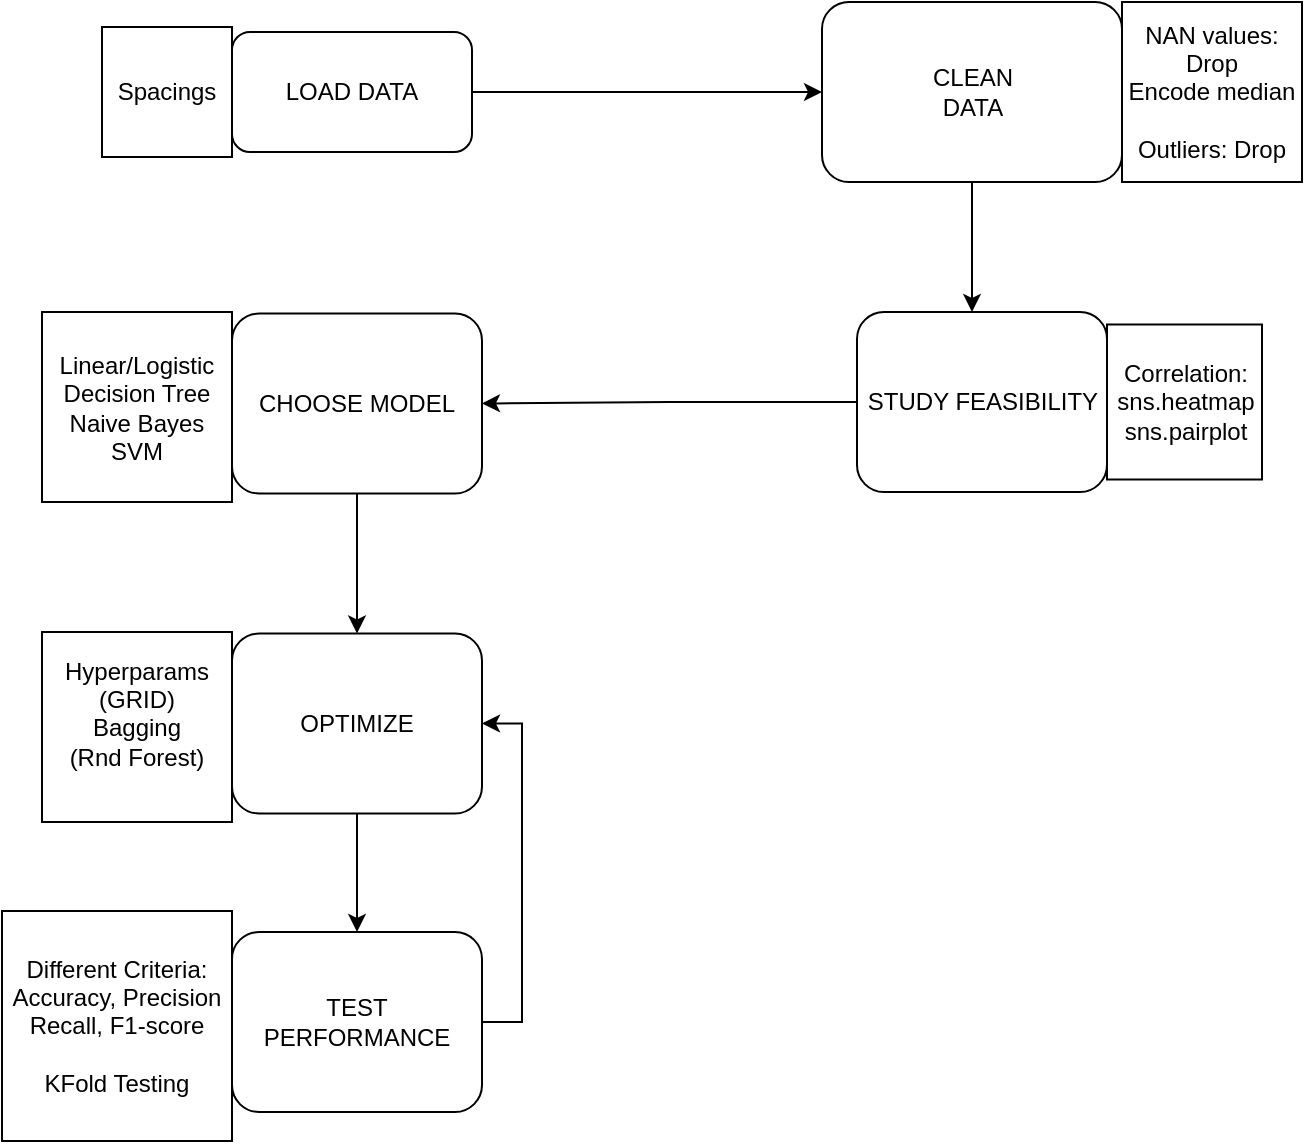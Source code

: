 <mxfile version="13.8.8" type="github">
  <diagram id="OFECMw4n-5aPi4hLvuJl" name="Page-1">
    <mxGraphModel dx="1021" dy="598" grid="1" gridSize="10" guides="1" tooltips="1" connect="1" arrows="1" fold="1" page="1" pageScale="1" pageWidth="827" pageHeight="1169" math="0" shadow="0">
      <root>
        <mxCell id="0" />
        <mxCell id="1" parent="0" />
        <mxCell id="K-FJkxnAm1ZP8jVMZ8uA-9" style="edgeStyle=orthogonalEdgeStyle;rounded=0;orthogonalLoop=1;jettySize=auto;html=1;entryX=0;entryY=0.5;entryDx=0;entryDy=0;" edge="1" parent="1" source="K-FJkxnAm1ZP8jVMZ8uA-1" target="K-FJkxnAm1ZP8jVMZ8uA-5">
          <mxGeometry relative="1" as="geometry" />
        </mxCell>
        <mxCell id="K-FJkxnAm1ZP8jVMZ8uA-1" value="" style="rounded=1;whiteSpace=wrap;html=1;" vertex="1" parent="1">
          <mxGeometry x="175" y="80" width="120" height="60" as="geometry" />
        </mxCell>
        <mxCell id="K-FJkxnAm1ZP8jVMZ8uA-2" value="LOAD DATA" style="text;html=1;strokeColor=none;fillColor=none;align=center;verticalAlign=middle;whiteSpace=wrap;rounded=0;" vertex="1" parent="1">
          <mxGeometry x="195" y="100" width="80" height="20" as="geometry" />
        </mxCell>
        <mxCell id="K-FJkxnAm1ZP8jVMZ8uA-10" style="edgeStyle=orthogonalEdgeStyle;rounded=0;orthogonalLoop=1;jettySize=auto;html=1;exitX=0.5;exitY=1;exitDx=0;exitDy=0;" edge="1" parent="1" source="K-FJkxnAm1ZP8jVMZ8uA-5">
          <mxGeometry relative="1" as="geometry">
            <mxPoint x="545" y="220" as="targetPoint" />
          </mxGeometry>
        </mxCell>
        <mxCell id="K-FJkxnAm1ZP8jVMZ8uA-5" value="" style="rounded=1;whiteSpace=wrap;html=1;" vertex="1" parent="1">
          <mxGeometry x="470" y="65" width="150" height="90" as="geometry" />
        </mxCell>
        <mxCell id="K-FJkxnAm1ZP8jVMZ8uA-6" value="CLEAN DATA" style="text;html=1;strokeColor=none;fillColor=none;align=center;verticalAlign=middle;whiteSpace=wrap;rounded=0;" vertex="1" parent="1">
          <mxGeometry x="507.5" y="100" width="75" height="20" as="geometry" />
        </mxCell>
        <mxCell id="K-FJkxnAm1ZP8jVMZ8uA-8" value="&lt;div&gt;Correlation:&lt;/div&gt;&lt;div&gt;sns.heatmap&lt;/div&gt;&lt;div&gt;sns.pairplot&lt;/div&gt;" style="whiteSpace=wrap;html=1;aspect=fixed;" vertex="1" parent="1">
          <mxGeometry x="612.5" y="226.25" width="77.5" height="77.5" as="geometry" />
        </mxCell>
        <mxCell id="K-FJkxnAm1ZP8jVMZ8uA-24" style="edgeStyle=orthogonalEdgeStyle;rounded=0;orthogonalLoop=1;jettySize=auto;html=1;exitX=0.5;exitY=1;exitDx=0;exitDy=0;entryX=0.5;entryY=0;entryDx=0;entryDy=0;" edge="1" parent="1" source="K-FJkxnAm1ZP8jVMZ8uA-12" target="K-FJkxnAm1ZP8jVMZ8uA-20">
          <mxGeometry relative="1" as="geometry" />
        </mxCell>
        <mxCell id="K-FJkxnAm1ZP8jVMZ8uA-12" value="CHOOSE MODEL" style="rounded=1;whiteSpace=wrap;html=1;" vertex="1" parent="1">
          <mxGeometry x="175" y="220.75" width="125" height="90" as="geometry" />
        </mxCell>
        <mxCell id="K-FJkxnAm1ZP8jVMZ8uA-15" value="&lt;div&gt;NAN values:&lt;/div&gt;&lt;div&gt;Drop&lt;/div&gt;&lt;div&gt;Encode median&lt;br&gt;&lt;/div&gt;&lt;div&gt;&lt;br&gt;&lt;/div&gt;&lt;div&gt;Outliers: Drop&lt;br&gt;&lt;/div&gt;" style="whiteSpace=wrap;html=1;aspect=fixed;" vertex="1" parent="1">
          <mxGeometry x="620" y="65" width="90" height="90" as="geometry" />
        </mxCell>
        <mxCell id="K-FJkxnAm1ZP8jVMZ8uA-16" value="&lt;div&gt;Linear/Logistic&lt;/div&gt;&lt;div&gt;Decision Tree&lt;/div&gt;&lt;div&gt;Naive Bayes&lt;/div&gt;&lt;div&gt;SVM&lt;/div&gt;" style="whiteSpace=wrap;html=1;aspect=fixed;" vertex="1" parent="1">
          <mxGeometry x="80" y="220" width="95" height="95" as="geometry" />
        </mxCell>
        <mxCell id="K-FJkxnAm1ZP8jVMZ8uA-27" style="edgeStyle=orthogonalEdgeStyle;rounded=0;orthogonalLoop=1;jettySize=auto;html=1;exitX=0;exitY=0.5;exitDx=0;exitDy=0;entryX=1;entryY=0.5;entryDx=0;entryDy=0;" edge="1" parent="1" source="K-FJkxnAm1ZP8jVMZ8uA-17" target="K-FJkxnAm1ZP8jVMZ8uA-12">
          <mxGeometry relative="1" as="geometry" />
        </mxCell>
        <mxCell id="K-FJkxnAm1ZP8jVMZ8uA-17" value="STUDY FEASIBILITY" style="rounded=1;whiteSpace=wrap;html=1;" vertex="1" parent="1">
          <mxGeometry x="487.5" y="220" width="125" height="90" as="geometry" />
        </mxCell>
        <mxCell id="K-FJkxnAm1ZP8jVMZ8uA-22" style="edgeStyle=orthogonalEdgeStyle;rounded=0;orthogonalLoop=1;jettySize=auto;html=1;exitX=1;exitY=0.5;exitDx=0;exitDy=0;entryX=1;entryY=0.5;entryDx=0;entryDy=0;" edge="1" parent="1" source="K-FJkxnAm1ZP8jVMZ8uA-18" target="K-FJkxnAm1ZP8jVMZ8uA-20">
          <mxGeometry relative="1" as="geometry" />
        </mxCell>
        <mxCell id="K-FJkxnAm1ZP8jVMZ8uA-18" value="TEST PERFORMANCE" style="rounded=1;whiteSpace=wrap;html=1;" vertex="1" parent="1">
          <mxGeometry x="175" y="530" width="125" height="90" as="geometry" />
        </mxCell>
        <mxCell id="K-FJkxnAm1ZP8jVMZ8uA-19" value="&lt;div&gt;Hyperparams&lt;/div&gt;&lt;div&gt;(GRID)&lt;/div&gt;&lt;div&gt;Bagging&lt;/div&gt;&lt;div&gt;(Rnd Forest)&lt;/div&gt;&lt;div&gt;&lt;br&gt;&lt;/div&gt;" style="whiteSpace=wrap;html=1;aspect=fixed;" vertex="1" parent="1">
          <mxGeometry x="80" y="380" width="95" height="95" as="geometry" />
        </mxCell>
        <mxCell id="K-FJkxnAm1ZP8jVMZ8uA-23" style="edgeStyle=orthogonalEdgeStyle;rounded=0;orthogonalLoop=1;jettySize=auto;html=1;exitX=0.5;exitY=1;exitDx=0;exitDy=0;entryX=0.5;entryY=0;entryDx=0;entryDy=0;" edge="1" parent="1" source="K-FJkxnAm1ZP8jVMZ8uA-20" target="K-FJkxnAm1ZP8jVMZ8uA-18">
          <mxGeometry relative="1" as="geometry" />
        </mxCell>
        <mxCell id="K-FJkxnAm1ZP8jVMZ8uA-20" value="OPTIMIZE" style="rounded=1;whiteSpace=wrap;html=1;" vertex="1" parent="1">
          <mxGeometry x="175" y="380.75" width="125" height="90" as="geometry" />
        </mxCell>
        <mxCell id="K-FJkxnAm1ZP8jVMZ8uA-21" value="&lt;div&gt;Different Criteria:&lt;/div&gt;&lt;div&gt;Accuracy, Precision&lt;/div&gt;&lt;div&gt;Recall, F1-score&lt;/div&gt;&lt;div&gt;&lt;br&gt;&lt;/div&gt;&lt;div&gt;KFold Testing&lt;br&gt;&lt;/div&gt;" style="whiteSpace=wrap;html=1;aspect=fixed;" vertex="1" parent="1">
          <mxGeometry x="60" y="519.5" width="115" height="115" as="geometry" />
        </mxCell>
        <mxCell id="K-FJkxnAm1ZP8jVMZ8uA-26" value="Spacings" style="whiteSpace=wrap;html=1;aspect=fixed;" vertex="1" parent="1">
          <mxGeometry x="110" y="77.5" width="65" height="65" as="geometry" />
        </mxCell>
      </root>
    </mxGraphModel>
  </diagram>
</mxfile>
